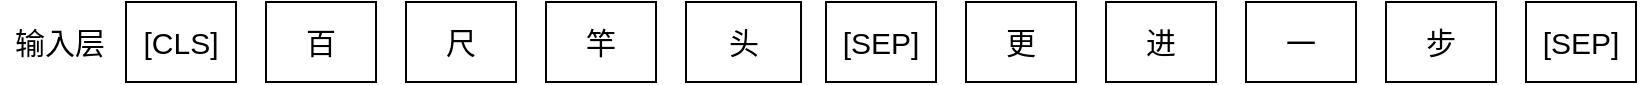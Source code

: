 <mxfile version="26.0.11">
  <diagram name="第 1 页" id="7o9o7aiiVrodikOosvhP">
    <mxGraphModel dx="952" dy="623" grid="1" gridSize="10" guides="1" tooltips="1" connect="1" arrows="1" fold="1" page="1" pageScale="1" pageWidth="827" pageHeight="1169" math="1" shadow="0">
      <root>
        <mxCell id="0" />
        <mxCell id="1" parent="0" />
        <mxCell id="gwdvWo7OpEAvEBSIEt_a-1" value="[CLS]" style="rounded=0;whiteSpace=wrap;html=1;fontSize=15;" vertex="1" parent="1">
          <mxGeometry x="140" y="480" width="55.01" height="40" as="geometry" />
        </mxCell>
        <mxCell id="gwdvWo7OpEAvEBSIEt_a-2" value="百" style="rounded=0;whiteSpace=wrap;html=1;fontSize=15;" vertex="1" parent="1">
          <mxGeometry x="210" y="480" width="55.01" height="40" as="geometry" />
        </mxCell>
        <mxCell id="gwdvWo7OpEAvEBSIEt_a-3" value="竿" style="rounded=0;whiteSpace=wrap;html=1;fontSize=15;" vertex="1" parent="1">
          <mxGeometry x="350" y="480" width="55.01" height="40" as="geometry" />
        </mxCell>
        <mxCell id="gwdvWo7OpEAvEBSIEt_a-4" value="头" style="rounded=0;whiteSpace=wrap;html=1;fontSize=15;" vertex="1" parent="1">
          <mxGeometry x="420" y="480" width="57.51" height="40" as="geometry" />
        </mxCell>
        <mxCell id="gwdvWo7OpEAvEBSIEt_a-5" value="[SEP]" style="rounded=0;whiteSpace=wrap;html=1;fontSize=15;" vertex="1" parent="1">
          <mxGeometry x="490" y="480" width="55.01" height="40" as="geometry" />
        </mxCell>
        <mxCell id="gwdvWo7OpEAvEBSIEt_a-6" value="进" style="rounded=0;whiteSpace=wrap;html=1;fontSize=15;" vertex="1" parent="1">
          <mxGeometry x="630" y="480" width="55.01" height="40" as="geometry" />
        </mxCell>
        <mxCell id="gwdvWo7OpEAvEBSIEt_a-7" value="一" style="rounded=0;whiteSpace=wrap;html=1;fontSize=15;" vertex="1" parent="1">
          <mxGeometry x="700" y="480" width="55.01" height="40" as="geometry" />
        </mxCell>
        <mxCell id="gwdvWo7OpEAvEBSIEt_a-8" value="尺" style="rounded=0;whiteSpace=wrap;html=1;fillColor=default;strokeColor=default;fontSize=15;" vertex="1" parent="1">
          <mxGeometry x="280" y="480" width="55.01" height="40" as="geometry" />
        </mxCell>
        <mxCell id="gwdvWo7OpEAvEBSIEt_a-9" value="更" style="rounded=0;whiteSpace=wrap;html=1;fillColor=default;strokeColor=default;fontSize=15;" vertex="1" parent="1">
          <mxGeometry x="560" y="480" width="55.01" height="40" as="geometry" />
        </mxCell>
        <mxCell id="gwdvWo7OpEAvEBSIEt_a-10" value="输入层" style="text;html=1;align=center;verticalAlign=middle;whiteSpace=wrap;rounded=0;fontSize=15;" vertex="1" parent="1">
          <mxGeometry x="77" y="485" width="60" height="30" as="geometry" />
        </mxCell>
        <mxCell id="gwdvWo7OpEAvEBSIEt_a-11" value="步" style="rounded=0;whiteSpace=wrap;html=1;fontSize=15;" vertex="1" parent="1">
          <mxGeometry x="770" y="480" width="55.01" height="40" as="geometry" />
        </mxCell>
        <mxCell id="gwdvWo7OpEAvEBSIEt_a-12" value="[SEP]" style="rounded=0;whiteSpace=wrap;html=1;fontSize=15;" vertex="1" parent="1">
          <mxGeometry x="840" y="480" width="55.01" height="40" as="geometry" />
        </mxCell>
      </root>
    </mxGraphModel>
  </diagram>
</mxfile>
